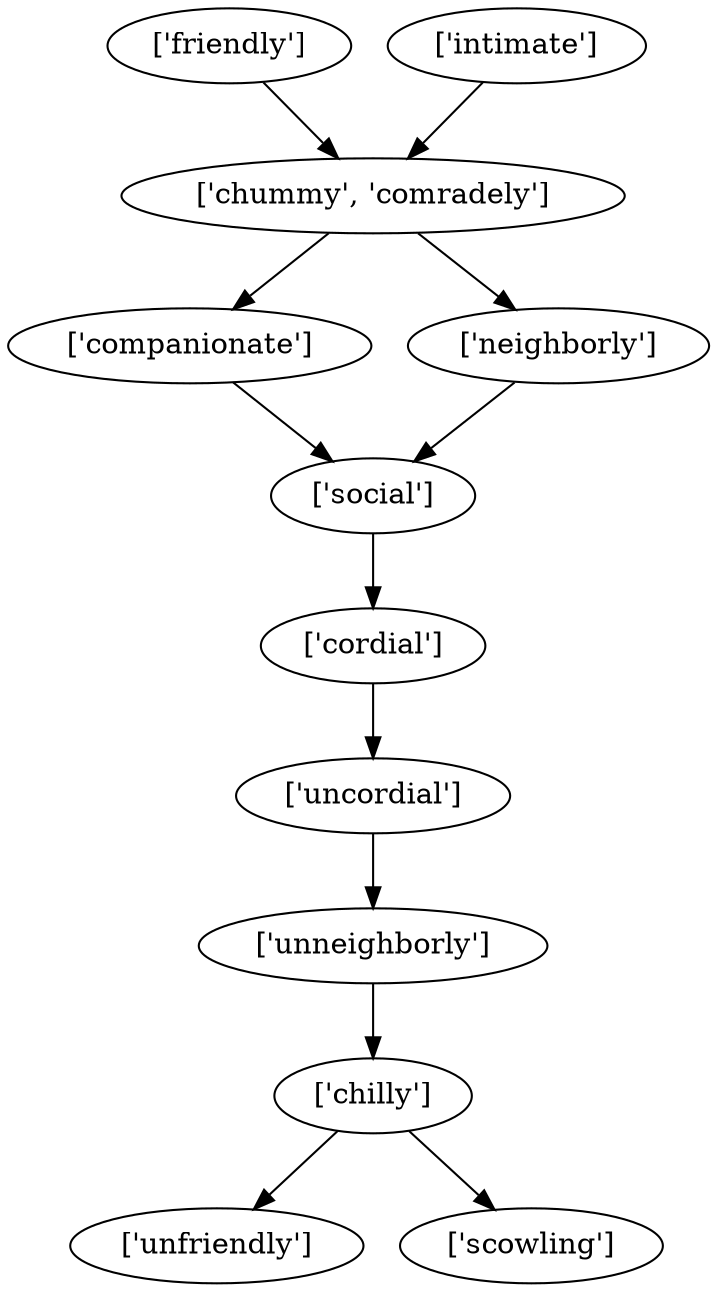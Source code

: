 strict digraph  {
	"['unneighborly']" -> "['chilly']";
	"['chilly']" -> "['unfriendly']";
	"['chilly']" -> "['scowling']";
	"['companionate']" -> "['social']";
	"['social']" -> "['cordial']";
	"['cordial']" -> "['uncordial']";
	"['uncordial']" -> "['unneighborly']";
	"['chummy', 'comradely']" -> "['companionate']";
	"['chummy', 'comradely']" -> "['neighborly']";
	"['neighborly']" -> "['social']";
	"['friendly']" -> "['chummy', 'comradely']";
	"['intimate']" -> "['chummy', 'comradely']";
}
